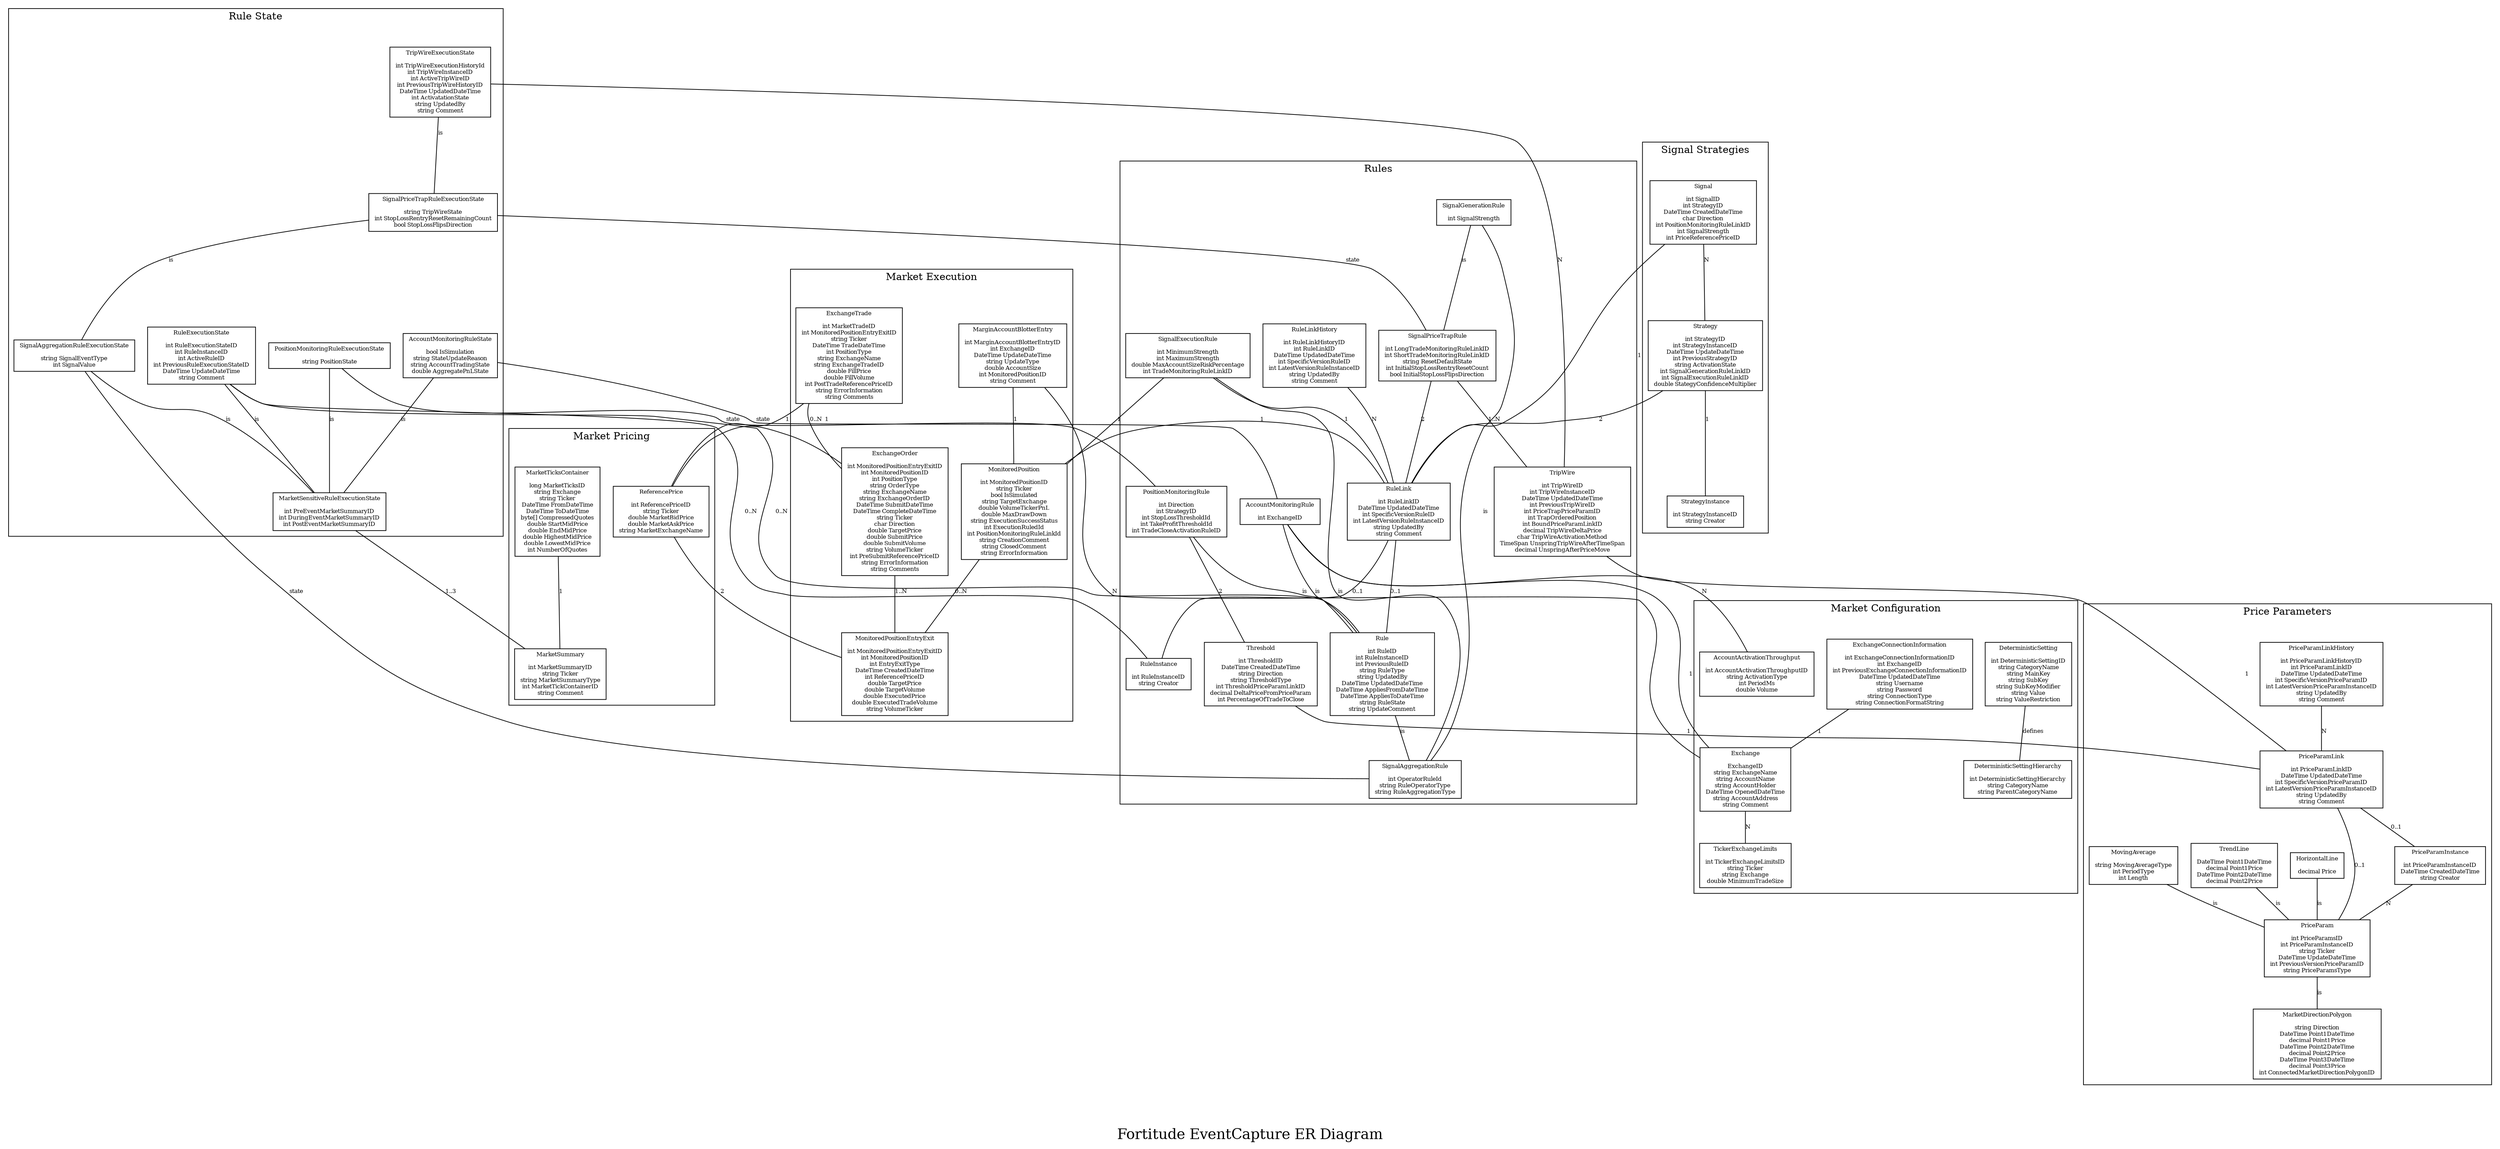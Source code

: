 graph ER {
	node [shape=box;fontsize=8]; 		
	edge[fontsize=8];

	subgraph cluster_0 {
		label = "Rules";
	
		RuleLink[label="RuleLink\n\nint RuleLinkID\nDateTime UpdatedDateTime\nint SpecificVersionRuleID\nint LatestVersionRuleInstanceID\nstring UpdatedBy\nstring Comment"];
		RuleLinkHistory[label="RuleLinkHistory\n\nint RuleLinkHistoryID\nint RuleLinkID\nDateTime UpdatedDateTime\nint SpecificVersionRuleID\nint LatestVersionRuleInstanceID\nstring UpdatedBy\nstring Comment"];
		RuleInstance[label="RuleInstance\n\nint RuleInstanceID\nstring Creator"];
		Rule[label="Rule\n\nint RuleID\nint RuleInstanceID\nint PreviousRuleID\nstring RuleType\nstring UpdatedBy\nDateTime UpdatedDateTime\nDateTime AppliesFromDateTime\nDateTime AppliesToDateTime\nstring RuleState\nstring UpdateComment"];
		SignalAggregationRule[label="SignalAggregationRule\n\nint OperatorRuleId\nstring RuleOperatorType\nstring RuleAggregationType"];
		SignalGenerationRule[label="SignalGenerationRule\n\nint SignalStrength\n"];
		SignalPriceTrapRule[label="SignalPriceTrapRule\n\nint LongTradeMonitoringRuleLinkID\nint ShortTradeMonitoringRuleLinkID\nstring ResetDefaultState\nint InitialStopLossRentryResetCount\nbool InitialStopLossFlipsDirection"];
		SignalExecutionRule[label="SignalExecutionRule\n\nint MinimumStrength\nint MaximumStrength\ndouble MaxAccountSizeRiskPercentage\nint TradeMonitoringRuleLinkID"];
		PositionMonitoringRule[label="PositionMonitoringRule\n\nint Direction\nint StrategyID\nint StopLossThresholdId\nint TakeProfitThresholdId\nint TradeCloseActivationRuleID"];
		AccountMonitoringRule[label="AccountMonitoringRule\n\nint ExchangeID"];
		TripWire[label="TripWire\n\nint TripWireID\nint TripWireInstanceID\nDateTime UpdatedDateTime\nint PreviousTripWireID\nint PriceTrapPriceParamID\nint TrapOrderedPosition\nint BoundPriceParamLinkID\ndecimal TripWireDeltaPrice\nchar TripWireActivationMethod\nTimeSpan UnspringTripWireAfterTimeSpan\ndecimal UnspringAfterPriceMove"]; 
		Threshold[label="Threshold\n\nint ThresholdID\nDateTime CreatedDateTime\nstring Direction\nstring ThresholdType\nint ThresholdPriceParamLinkID\ndecimal DeltaPriceFromPriceParam\nint PercentageOfTradeToClose"];

		Rule -- SignalAggregationRule[label="is"];
		SignalGenerationRule -- SignalAggregationRule[label="is"];
		SignalExecutionRule -- SignalAggregationRule[label="is"];
		PositionMonitoringRule -- Rule[label="is"];
		AccountMonitoringRule -- Rule[label="is"];
		SignalPriceTrapRule -- TripWire [label="1..N"];
		SignalGenerationRule -- SignalPriceTrapRule[label="is"];
		RuleLink -- Rule [label="0..1"];
		RuleLink -- RuleInstance [label="0..1"];
		RuleLinkHistory -- RuleLink[label="N"];

		color=black;
	}

	subgraph cluster_1 {
		label = "Rule State";

		RuleExecutionState[label="RuleExecutionState\n\nint RuleExecutionStateID\nint RuleInstanceID\nint ActiveRuleID\nint PreviousRuleExecutionStateID\nDateTime UpdateDateTime\nstring Comment"];
		MarketSensitiveRuleExecutionState[label="MarketSensitiveRuleExecutionState\n\nint PreEventMarketSummaryID\nint DuringEventMarketSummaryID\nint PostEventMarketSummaryID"];
		SignalAggregationRuleExecutionState[label="SignalAggregationRuleExecutionState\n\nstring SignalEventType\nint SignalValue"];
		PositionMonitoringRuleExecutionState[label="PositionMonitoringRuleExecutionState\n\nstring PositionState\n"];
		SignalPriceTrapRuleExecutionState[label="SignalPriceTrapRuleExecutionState\n\nstring TripWireState\nint StopLossRentryResetRemainingCount\nbool StopLossFlipsDirection"];
		AccountMonitoringRuleState[label="AccountMonitoringRuleState\n\nbool IsSimulation\nstring StateUpdateReason\nstring AccountTradingState\ndouble AggregatePnLState"];
		TripWireExecutionState[label="TripWireExecutionState\n\nint TripWireExecutionHistoryId\nint TripWireInstanceID\nint ActiveTripWireID\nint PreviousTripWireHistoryID\nDateTime UpdatedDateTime\nint ActivatationState\nstring UpdatedBy\nstring Comment"];

		SignalPriceTrapRuleExecutionState -- SignalAggregationRuleExecutionState[label="is"];
		SignalAggregationRuleExecutionState -- SignalAggregationRule[label="state"];
		SignalAggregationRuleExecutionState -- MarketSensitiveRuleExecutionState[label="is"];
		AccountMonitoringRuleState -- MarketSensitiveRuleExecutionState[label="is"];
		PositionMonitoringRuleExecutionState -- MarketSensitiveRuleExecutionState[label="is"];
		RuleExecutionState -- MarketSensitiveRuleExecutionState[label="is"];
		TripWireExecutionState -- SignalPriceTrapRuleExecutionState [label="is"];
		color=black;
	}

	subgraph cluster_2 {
		label = "Price Parameters";

		PriceParamLink[label="PriceParamLink\n\nint PriceParamLinkID\nDateTime UpdatedDateTime\nint SpecificVersionPriceParamID\nint LatestVersionPriceParamInstanceID\nstring UpdatedBy\nstring Comment"];
		PriceParamLinkHistory[label="PriceParamLinkHistory\n\nint PriceParamLinkHistoryID\nint PriceParamLinkID\nDateTime UpdatedDateTime\nint SpecificVersionPriceParamID\nint LatestVersionPriceParamInstanceID\nstring UpdatedBy\nstring Comment"];
		PriceParam[label="PriceParam\n\nint PriceParamsID\nint PriceParamInstanceID\nstring Ticker\nDateTime UpdateDateTime\nint PreviousVersionPriceParamID\nstring PriceParamsType\n"]; 
		HorizontalLine[label="HorizontalLine\n\ndecimal Price\n"];
		TrendLine[label="TrendLine\n\nDateTime Point1DateTime\ndecimal Point1Price\nDateTime Point2DateTime\ndecimal Point2Price"];
		MovingAverage[label="MovingAverage\n\nstring MovingAverageType\nint PeriodType\nint Length"];
		MarketDirectionPolygon[label="MarketDirectionPolygon\n\nstring Direction\nDateTime Point1DateTime\ndecimal Point1Price\nDateTime Point2DateTime\ndecimal Point2Price\nDateTime Point3DateTime\ndecimal Point3Price\nint ConnectedMarketDirectionPolygonID"];
		PriceParamInstance[label="PriceParamInstance\n\nint PriceParamInstanceID\nDateTime CreatedDateTime\nstring Creator"];

		PriceParam -- MarketDirectionPolygon [label="is"];
		PriceParamInstance -- PriceParam [label="N"];
		HorizontalLine -- PriceParam [label="is"];
		MovingAverage -- PriceParam [label="is"];
		TrendLine -- PriceParam [label="is"];
		PriceParamLink -- PriceParam[label="0..1"];
		PriceParamLink -- PriceParamInstance[label="0..1"];
		PriceParamLinkHistory -- PriceParamLink[label="N"];

		color=black;
	}

	subgraph cluster_3 {
		label = "Market Execution";

		MonitoredPosition[label="MonitoredPosition\n\nint MonitoredPositionID\nstring Ticker\nbool IsSimulated\nstring TargetExchange\ndouble VolumeTickerPnL\ndouble MaxDrawDown\nstring ExecutionSuccessStatus\nint ExecutionRuledId\nint PositionMonitoringRuleLinkId\nstring CreationComment\nstring ClosedComment\nstring ErrorInformation"];
		MonitoredPositionEntryExit[label="MonitoredPositionEntryExit\n\nint MonitoredPositionEntryExitID\nint MonitoredPositionID\nint EntryExitType\nDateTime CreatedDateTime\nint ReferencePriceID\ndouble TargetPrice\ndouble TargetVolume\ndouble ExecutedPrice\ndouble ExecutedTradeVolume\nstring VolumeTicker\n"];
		ExchangeOrder[label="ExchangeOrder\n\nint MonitoredPositionEntryExitID\nint MonitoredPositionID\nint PositionType\nstring OrderType\nstring ExchangeName\nstring ExchangeOrderID\nDateTime SubmitDateTime\nDateTime CompleteDateTime\nstring Ticker\nchar Direction\ndouble TargetPrice\ndouble SubmitPrice\ndouble SubmitVolume\nstring VolumeTicker\nint PreSubmitReferencePriceID\nstring ErrorInformation\nstring Comments"];
		ExchangeTrade[label="ExchangeTrade\n\nint MarketTradeID\nint MonitoredPositionEntryExitID\nstring Ticker\nDateTime TradeDateTime\nint PositionType\nstring ExchangeName\nstring ExchangeTradeID\ndouble FillPrice\ndouble FillVolume\nint PostTradeReferencePriceID\nstring ErrorInformation\nstring Comments"];
		MarginAccountBlotterEntry[label="MarginAccountBlotterEntry\n\nint MarginAccountBlotterEntryID\nint ExchangeID\nDateTime UpdateDateTime\nstring UpdateType\ndouble AccountSize\nint MonitoredPositionID\nstring Comment"];

		MonitoredPosition -- MonitoredPositionEntryExit[label="0..N"];
		ExchangeOrder -- MonitoredPositionEntryExit[label="1..N"];
		ExchangeTrade -- ExchangeOrder[label="0..N"];
		MarginAccountBlotterEntry -- MonitoredPosition[label="1"];

		color=black;
	}

	subgraph cluster_4 {
		label = "Market Configuration";

		Exchange[label="Exchange\n\nExchangeID\nstring ExchangeName\nstring AccountName\nstring AccountHolder\nDateTime OpenedDateTime\nstring AccountAddress\nstring Comment"];
		ExchangeConnectionInformation[label="ExchangeConnectionInformation\n\nint ExchangeConnectionInformationID\nint ExchangeID\nint PreviousExchangeConnectionInformationID\nDateTime UpdatedDateTime\nstring Username\nstring Password\nstring ConnectionType\nstring ConnectionFormatString"];
		DeterministicSetting[label="DeterministicSetting\n\nint DeterministicSettingID\nstring CategoryName\nstring MainKey\nstring SubKey\nstring SubKeyModifier\nstring Value\nstring ValueRestriction"];
		DeterministicSettingHierarchy[label="DeterministicSettingHierarchy\n\nint DeterministicSettingHierarchy\nstring CategoryName\nstring ParentCategoryName"];
		TickerExchangeLimits[label="TickerExchangeLimits\n\nint TickerExchangeLimitsID\nstring Ticker\nstring Exchange\ndouble MinimumTradeSize"];


		AccountActivationThroughput[label="AccountActivationThroughput\n\nint AccountActivationThroughputID\nstring ActivationType\nint PeriodMs\ndouble Volume"];
		Exchange -- TickerExchangeLimits [label="N"];
		DeterministicSetting -- DeterministicSettingHierarchy[label="defines"];
		ExchangeConnectionInformation -- Exchange[label="1"];

		color=black;
	}

	subgraph cluster_5 {
		label = "Market Pricing";

		MarketSummary[label="MarketSummary\n\nint MarketSummaryID\nstring Ticker\nstring MarketSummaryType\nint MarketTickContainerID\nstring Comment"];
		MarketTicksContainer[label="MarketTicksContainer\n\nlong MarketTicksID\nstring Exchange\nstring Ticker\nDateTime FromDateTime\nDateTime ToDateTime\nbyte[] CompressedQuotes\ndouble StartMidPrice\ndouble EndMidPrice\ndouble HighestMidPrice\ndouble LowestMidPrice\nint NumberOfQuotes"];
		ReferencePrice[label="ReferencePrice\n\nint ReferencePriceID\nstring Ticker\ndouble MarketBidPrice\ndouble MarketAskPrice\nstring MarketExchangeName"];
		MarketTicksContainer -- MarketSummary[label="1"];

		color=black;
	}

	subgraph cluster_6 {
		label = "Signal Strategies";

		Signal[label="Signal\n\nint SignalID\nint StrategyID\nDateTime CreatedDateTime\nchar Direction\nint PositionMonitoringRuleLinkID\nint SignalStrength\nint PriceReferencePriceID"]; 
		StrategyInstance[label="StrategyInstance\n\nint StrategyInstanceID\nstring Creator"]; 
		Strategy[label="Strategy\n\nint StrategyID\nint StrategyInstanceID\nDateTime UpdateDateTime\nint PreviousStrategyID\nstring ActivationState\nint SignalGenerationRuleLinkID\nint SignalExecutionRuleLinkID\ndouble StategyConfidenceMultiplier"]; 

		Signal -- Strategy [label="N"];
		Strategy -- StrategyInstance [label="1"];

		color=black;
	}

	Signal -- RuleLink [label="1"];
	Strategy -- RuleLink [label="2"];
	PositionMonitoringRule -- Threshold [label="2"];
	PriceParamLink -- TripWire [label="1"];
	Threshold -- PriceParamLink [label="1"];
	TripWireExecutionState -- TripWire [label="N"];
	SignalExecutionRule -- RuleLink[label="1"];
	SignalPriceTrapRule -- RuleLink[label="2"];

	ExchangeOrder -- ReferencePrice[label="1"];
	ExchangeTrade -- ReferencePrice[label="1"];
	ReferencePrice -- MonitoredPositionEntryExit[label="2"];

	AccountMonitoringRule -- AccountActivationThroughput[label="N"];
	AccountMonitoringRule -- Exchange[label="1"];
	AccountMonitoringRule -- AccountMonitoringRuleState[label="state"];
	MonitoredPosition -- RuleLink[label="1"];
	SignalExecutionRule -- MonitoredPosition[label="1"];
	RuleExecutionState -- Rule[label="0..N"];
	RuleExecutionState -- RuleInstance[label="0..N"];
	SignalPriceTrapRuleExecutionState  -- SignalPriceTrapRule[label="state"];
	MarketSensitiveRuleExecutionState -- MarketSummary[label="1..3"];
	PositionMonitoringRuleExecutionState -- PositionMonitoringRule[label="state"];
	MarginAccountBlotterEntry -- Exchange[label="N"];

	label = "\n\nFortitude EventCapture ER Diagram";
	fontsize=20;
}